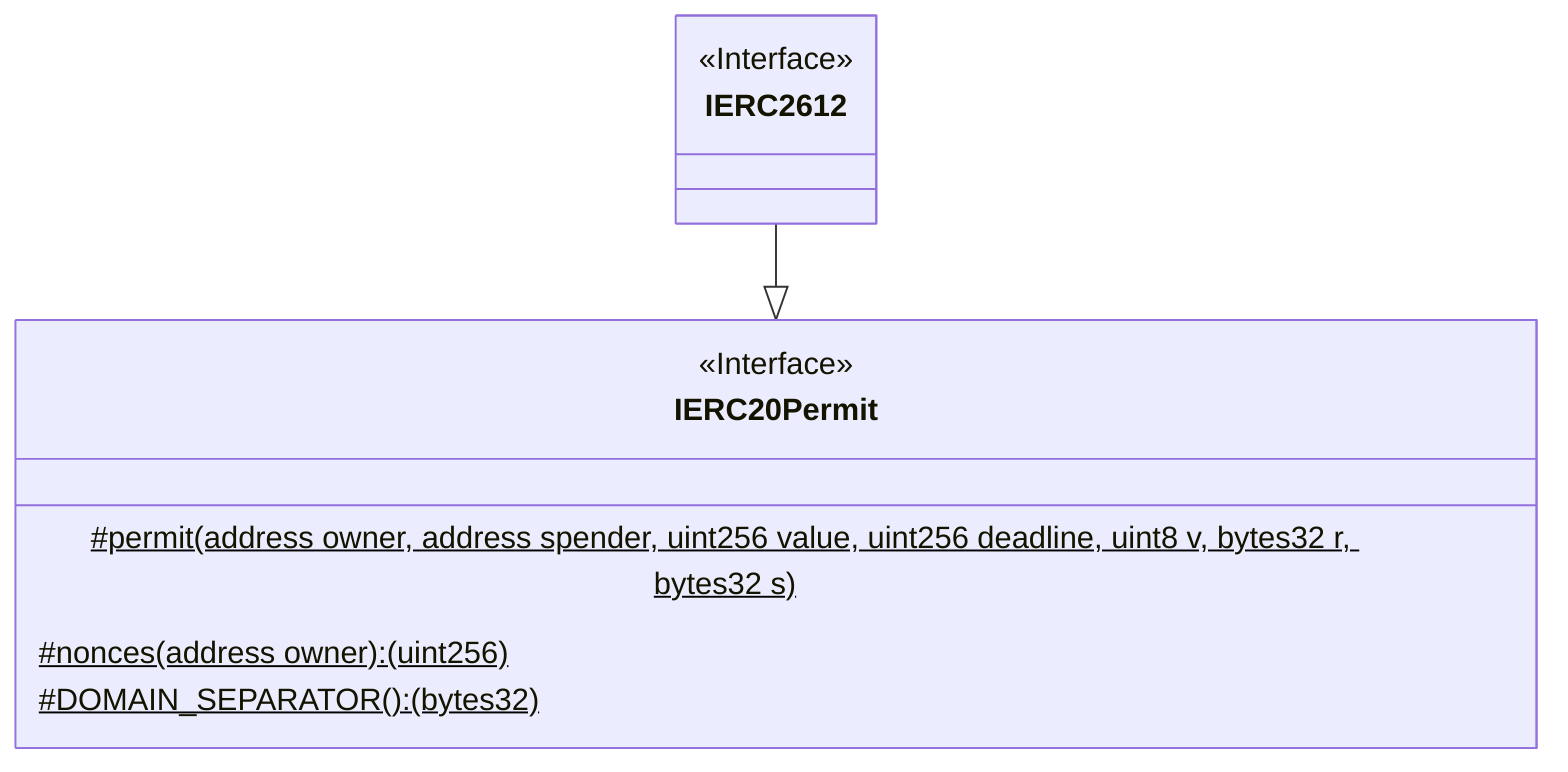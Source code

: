classDiagram
  %% 207:37:0
  class IERC2612 {
    <<Interface>>
  }
  
  IERC2612 --|> IERC20Permit
  
  %% 2113:1689:1
  class IERC20Permit {
    <<Interface>>
    #permit(address owner, address spender, uint256 value, uint256 deadline, uint8 v, bytes32 r, bytes32 s)$
    #nonces(address owner): (uint256)$
    #DOMAIN_SEPARATOR(): (bytes32)$
  }